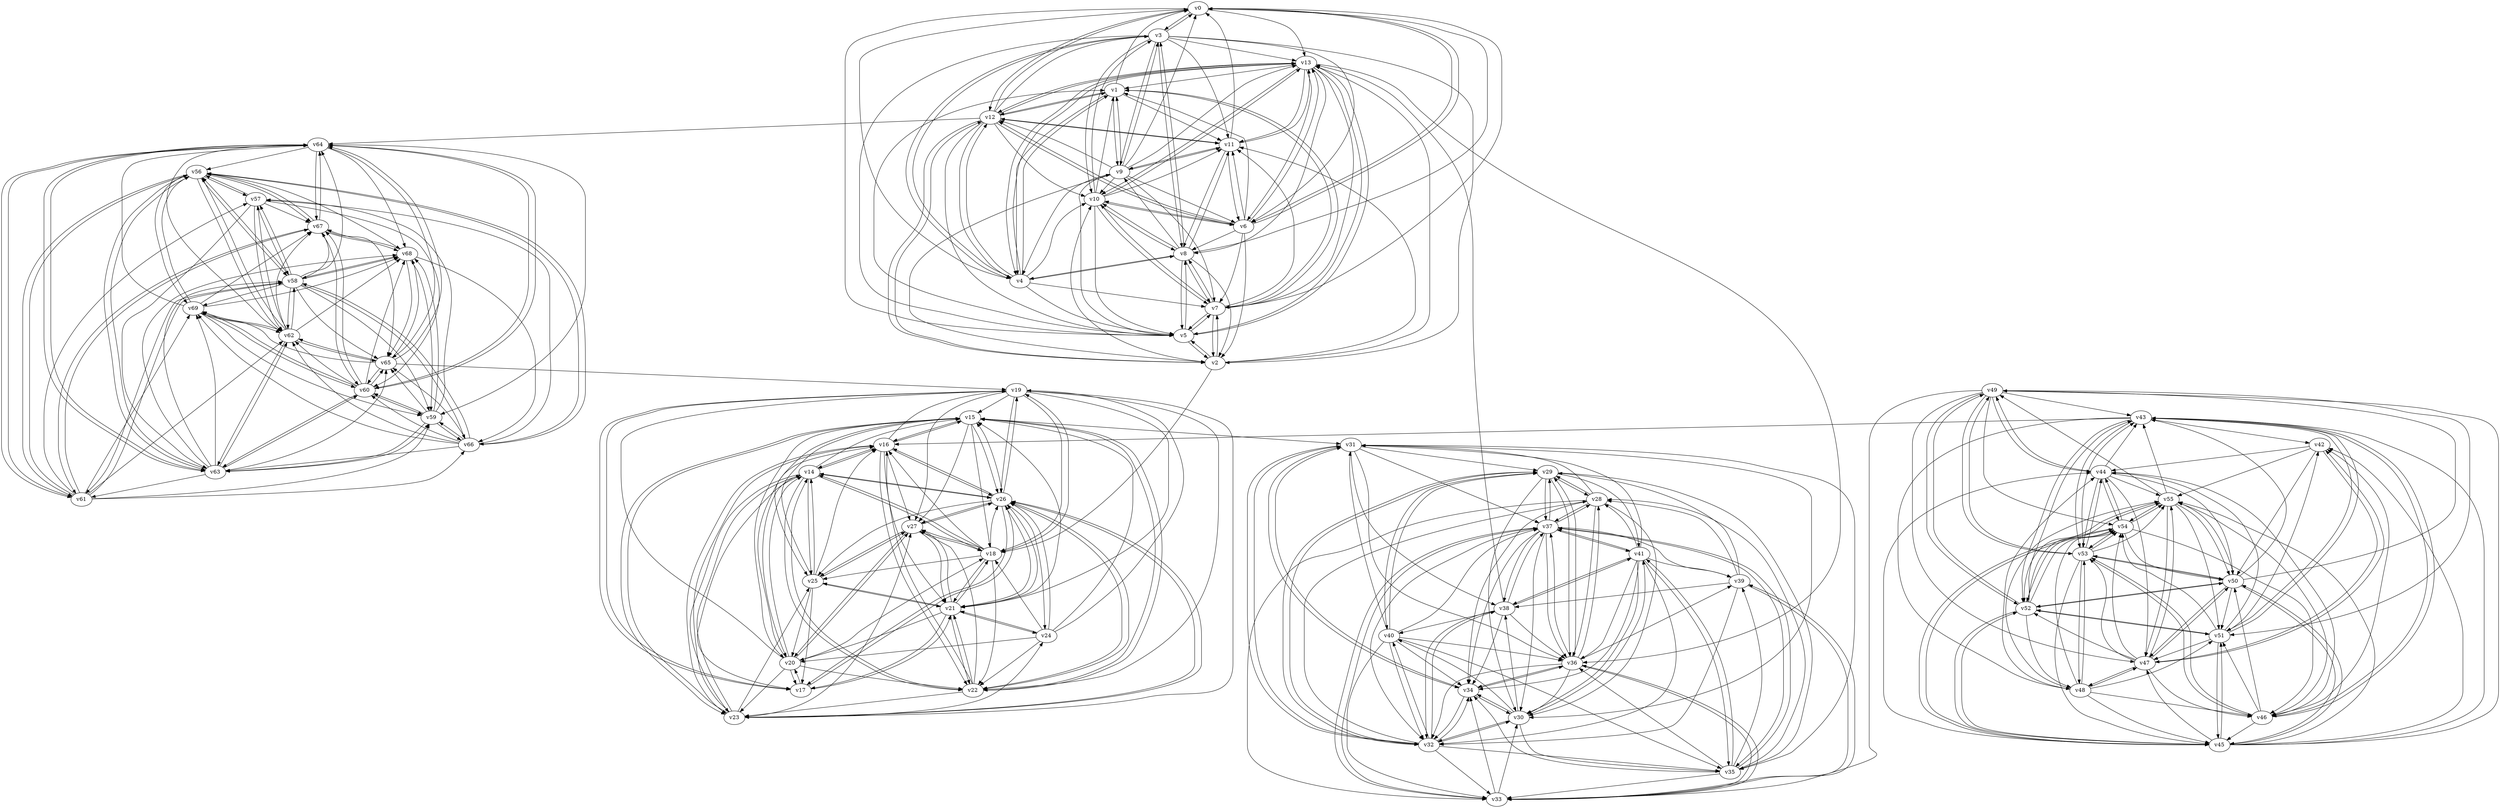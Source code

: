 digraph buchi_test104 {
    v0 [name="v0", player=0, priority=0];
    v1 [name="v1", player=1, priority=0];
    v2 [name="v2", player=0, priority=0];
    v3 [name="v3", player=0, priority=1];
    v4 [name="v4", player=1, priority=0];
    v5 [name="v5", player=1, priority=1];
    v6 [name="v6", player=0, priority=1];
    v7 [name="v7", player=1, priority=0];
    v8 [name="v8", player=1, priority=1];
    v9 [name="v9", player=1, priority=0];
    v10 [name="v10", player=0, priority=0];
    v11 [name="v11", player=1, priority=1];
    v12 [name="v12", player=1, priority=1];
    v13 [name="v13", player=1, priority=0];
    v14 [name="v14", player=1, priority=0];
    v15 [name="v15", player=1, priority=1];
    v16 [name="v16", player=1, priority=0];
    v17 [name="v17", player=0, priority=0];
    v18 [name="v18", player=0, priority=1];
    v19 [name="v19", player=1, priority=1];
    v20 [name="v20", player=0, priority=1];
    v21 [name="v21", player=1, priority=0];
    v22 [name="v22", player=1, priority=0];
    v23 [name="v23", player=0, priority=1];
    v24 [name="v24", player=1, priority=1];
    v25 [name="v25", player=1, priority=0];
    v26 [name="v26", player=0, priority=0];
    v27 [name="v27", player=1, priority=1];
    v28 [name="v28", player=0, priority=1];
    v29 [name="v29", player=0, priority=1];
    v30 [name="v30", player=0, priority=1];
    v31 [name="v31", player=0, priority=1];
    v32 [name="v32", player=0, priority=1];
    v33 [name="v33", player=1, priority=0];
    v34 [name="v34", player=0, priority=1];
    v35 [name="v35", player=0, priority=0];
    v36 [name="v36", player=1, priority=1];
    v37 [name="v37", player=1, priority=0];
    v38 [name="v38", player=1, priority=1];
    v39 [name="v39", player=1, priority=0];
    v40 [name="v40", player=0, priority=1];
    v41 [name="v41", player=1, priority=1];
    v42 [name="v42", player=0, priority=0];
    v43 [name="v43", player=0, priority=1];
    v44 [name="v44", player=1, priority=1];
    v45 [name="v45", player=1, priority=1];
    v46 [name="v46", player=1, priority=0];
    v47 [name="v47", player=0, priority=1];
    v48 [name="v48", player=1, priority=1];
    v49 [name="v49", player=0, priority=1];
    v50 [name="v50", player=0, priority=0];
    v51 [name="v51", player=1, priority=0];
    v52 [name="v52", player=0, priority=0];
    v53 [name="v53", player=0, priority=1];
    v54 [name="v54", player=0, priority=0];
    v55 [name="v55", player=1, priority=0];
    v56 [name="v56", player=0, priority=1];
    v57 [name="v57", player=0, priority=1];
    v58 [name="v58", player=0, priority=0];
    v59 [name="v59", player=0, priority=1];
    v60 [name="v60", player=1, priority=1];
    v61 [name="v61", player=1, priority=1];
    v62 [name="v62", player=0, priority=0];
    v63 [name="v63", player=0, priority=0];
    v64 [name="v64", player=1, priority=1];
    v65 [name="v65", player=1, priority=1];
    v66 [name="v66", player=0, priority=1];
    v67 [name="v67", player=1, priority=1];
    v68 [name="v68", player=0, priority=1];
    v69 [name="v69", player=0, priority=0];
    v26 -> v21;
    v47 -> v53;
    v67 -> v68;
    v18 -> v26;
    v8 -> v0;
    v29 -> v32;
    v8 -> v9;
    v48 -> v45;
    v0 -> v5;
    v29 -> v41;
    v19 -> v18;
    v48 -> v54;
    v63 -> v61;
    v52 -> v51;
    v44 -> v47;
    v3 -> v6;
    v14 -> v15;
    v34 -> v30;
    v66 -> v62;
    v37 -> v35;
    v55 -> v43;
    v15 -> v16;
    v26 -> v16;
    v55 -> v52;
    v47 -> v48;
    v15 -> v25;
    v26 -> v25;
    v18 -> v21;
    v59 -> v68;
    v8 -> v4;
    v11 -> v0;
    v29 -> v36;
    v40 -> v36;
    v11 -> v9;
    v63 -> v56;
    v41 -> v28;
    v41 -> v37;
    v25 -> v20;
    v62 -> v69;
    v22 -> v14;
    v3 -> v10;
    v22 -> v23;
    v66 -> v57;
    v37 -> v30;
    v36 -> v34;
    v55 -> v47;
    v18 -> v16;
    v47 -> v52;
    v59 -> v63;
    v21 -> v18;
    v40 -> v31;
    v58 -> v67;
    v48 -> v44;
    v21 -> v27;
    v69 -> v67;
    v29 -> v40;
    v48 -> v53;
    v10 -> v8;
    v41 -> v32;
    v2 -> v13;
    v25 -> v15;
    v33 -> v37;
    v51 -> v45;
    v3 -> v5;
    v51 -> v54;
    v22 -> v27;
    v14 -> v23;
    v36 -> v29;
    v7 -> v2;
    v55 -> v51;
    v28 -> v34;
    v7 -> v11;
    v58 -> v62;
    v69 -> v62;
    v21 -> v22;
    v29 -> v35;
    v40 -> v35;
    v61 -> v67;
    v10 -> v3;
    v54 -> v46;
    v54 -> v55;
    v62 -> v68;
    v3 -> v0;
    v3 -> v9;
    v35 -> v41;
    v14 -> v18;
    v66 -> v56;
    v17 -> v20;
    v36 -> v33;
    v65 -> v69;
    v55 -> v46;
    v28 -> v29;
    v47 -> v42;
    v6 -> v10;
    v58 -> v57;
    v21 -> v17;
    v50 -> v53;
    v29 -> v30;
    v58 -> v66;
    v21 -> v26;
    v61 -> v62;
    v10 -> v7;
    v2 -> v12;
    v25 -> v14;
    v54 -> v50;
    v62 -> v63;
    v32 -> v31;
    v51 -> v44;
    v3 -> v4;
    v32 -> v40;
    v35 -> v36;
    v13 -> v36;
    v36 -> v28;
    v9 -> v11;
    v65 -> v64;
    v57 -> v60;
    v36 -> v37;
    v28 -> v33;
    v47 -> v46;
    v58 -> v61;
    v42 -> v44;
    v61 -> v57;
    v61 -> v66;
    v39 -> v29;
    v39 -> v38;
    v31 -> v34;
    v10 -> v11;
    v2 -> v7;
    v54 -> v45;
    v62 -> v58;
    v24 -> v22;
    v32 -> v35;
    v64 -> v67;
    v16 -> v27;
    v43 -> v53;
    v5 -> v8;
    v9 -> v6;
    v17 -> v19;
    v36 -> v32;
    v49 -> v51;
    v65 -> v68;
    v28 -> v37;
    v6 -> v0;
    v50 -> v43;
    v58 -> v56;
    v69 -> v56;
    v50 -> v52;
    v58 -> v65;
    v39 -> v33;
    v31 -> v29;
    v10 -> v6;
    v23 -> v25;
    v31 -> v38;
    v2 -> v11;
    v13 -> v8;
    v32 -> v30;
    v24 -> v26;
    v64 -> v62;
    v16 -> v22;
    v56 -> v67;
    v9 -> v1;
    v46 -> v50;
    v9 -> v10;
    v68 -> v59;
    v6 -> v13;
    v50 -> v47;
    v69 -> v60;
    v30 -> v41;
    v61 -> v56;
    v39 -> v28;
    v60 -> v69;
    v54 -> v44;
    v43 -> v16;
    v13 -> v12;
    v53 -> v48;
    v24 -> v21;
    v16 -> v26;
    v56 -> v62;
    v38 -> v32;
    v5 -> v7;
    v46 -> v45;
    v38 -> v41;
    v57 -> v63;
    v19 -> v27;
    v50 -> v51;
    v42 -> v47;
    v12 -> v6;
    v20 -> v19;
    v39 -> v32;
    v23 -> v15;
    v60 -> v64;
    v23 -> v24;
    v31 -> v37;
    v13 -> v7;
    v53 -> v43;
    v64 -> v61;
    v16 -> v21;
    v56 -> v57;
    v56 -> v66;
    v5 -> v2;
    v9 -> v0;
    v38 -> v36;
    v57 -> v58;
    v68 -> v58;
    v49 -> v54;
    v27 -> v26;
    v19 -> v22;
    v63 -> v65;
    v30 -> v40;
    v12 -> v1;
    v20 -> v14;
    v12 -> v10;
    v20 -> v23;
    v60 -> v59;
    v52 -> v55;
    v31 -> v32;
    v60 -> v68;
    v1 -> v0;
    v1 -> v9;
    v13 -> v11;
    v45 -> v43;
    v64 -> v56;
    v37 -> v39;
    v45 -> v52;
    v64 -> v65;
    v38 -> v13;
    v56 -> v61;
    v15 -> v20;
    v18 -> v25;
    v38 -> v40;
    v27 -> v21;
    v19 -> v17;
    v0 -> v13;
    v11 -> v13;
    v19 -> v26;
    v63 -> v60;
    v30 -> v35;
    v63 -> v69;
    v12 -> v5;
    v20 -> v18;
    v4 -> v1;
    v23 -> v14;
    v52 -> v50;
    v60 -> v63;
    v4 -> v10;
    v44 -> v46;
    v44 -> v55;
    v1 -> v4;
    v37 -> v34;
    v45 -> v47;
    v64 -> v60;
    v26 -> v15;
    v26 -> v24;
    v49 -> v44;
    v8 -> v3;
    v27 -> v25;
    v11 -> v8;
    v19 -> v21;
    v63 -> v64;
    v12 -> v0;
    v41 -> v36;
    v52 -> v45;
    v4 -> v5;
    v52 -> v54;
    v60 -> v67;
    v44 -> v50;
    v53 -> v46;
    v37 -> v29;
    v66 -> v65;
    v45 -> v42;
    v37 -> v38;
    v45 -> v51;
    v26 -> v19;
    v8 -> v7;
    v27 -> v20;
    v0 -> v3;
    v0 -> v12;
    v11 -> v12;
    v63 -> v59;
    v63 -> v68;
    v41 -> v31;
    v12 -> v4;
    v4 -> v0;
    v33 -> v36;
    v52 -> v49;
    v44 -> v54;
    v3 -> v13;
    v22 -> v26;
    v14 -> v22;
    v66 -> v60;
    v37 -> v33;
    v66 -> v69;
    v7 -> v1;
    v26 -> v14;
    v55 -> v50;
    v7 -> v10;
    v15 -> v23;
    v26 -> v23;
    v67 -> v61;
    v18 -> v19;
    v47 -> v55;
    v59 -> v57;
    v59 -> v66;
    v8 -> v2;
    v40 -> v34;
    v8 -> v11;
    v48 -> v47;
    v0 -> v7;
    v41 -> v35;
    v62 -> v67;
    v25 -> v27;
    v44 -> v49;
    v3 -> v8;
    v22 -> v21;
    v14 -> v17;
    v14 -> v26;
    v37 -> v28;
    v7 -> v5;
    v15 -> v18;
    v55 -> v54;
    v67 -> v56;
    v18 -> v14;
    v47 -> v50;
    v67 -> v65;
    v40 -> v29;
    v21 -> v25;
    v48 -> v51;
    v41 -> v30;
    v41 -> v39;
    v51 -> v43;
    v22 -> v16;
    v51 -> v52;
    v43 -> v48;
    v66 -> v59;
    v55 -> v49;
    v47 -> v54;
    v21 -> v20;
    v40 -> v33;
    v58 -> v69;
    v48 -> v46;
    v10 -> v1;
    v62 -> v57;
    v25 -> v17;
    v54 -> v53;
    v33 -> v30;
    v32 -> v34;
    v51 -> v47;
    v35 -> v39;
    v14 -> v16;
    v43 -> v52;
    v14 -> v25;
    v66 -> v63;
    v28 -> v36;
    v6 -> v8;
    v21 -> v15;
    v29 -> v28;
    v58 -> v64;
    v69 -> v64;
    v21 -> v24;
    v29 -> v37;
    v40 -> v37;
    v61 -> v69;
    v10 -> v5;
    v2 -> v10;
    v25 -> v21;
    v32 -> v29;
    v51 -> v42;
    v32 -> v38;
    v3 -> v2;
    v35 -> v34;
    v3 -> v11;
    v66 -> v58;
    v65 -> v62;
    v28 -> v31;
    v57 -> v67;
    v68 -> v67;
    v6 -> v12;
    v58 -> v59;
    v69 -> v59;
    v50 -> v55;
    v40 -> v32;
    v58 -> v68;
    v69 -> v68;
    v61 -> v64;
    v2 -> v5;
    v62 -> v56;
    v25 -> v16;
    v54 -> v52;
    v62 -> v65;
    v24 -> v20;
    v32 -> v33;
    v12 -> v64;
    v43 -> v42;
    v43 -> v51;
    v9 -> v4;
    v46 -> v53;
    v36 -> v30;
    v9 -> v13;
    v17 -> v26;
    v57 -> v62;
    v36 -> v39;
    v6 -> v7;
    v61 -> v59;
    v42 -> v55;
    v20 -> v27;
    v31 -> v36;
    v10 -> v13;
    v13 -> v6;
    v2 -> v18;
    v24 -> v15;
    v32 -> v28;
    v35 -> v33;
    v43 -> v46;
    v5 -> v1;
    v17 -> v21;
    v49 -> v53;
    v28 -> v30;
    v68 -> v66;
    v6 -> v2;
    v6 -> v11;
    v50 -> v45;
    v42 -> v50;
    v20 -> v22;
    v23 -> v27;
    v13 -> v1;
    v13 -> v10;
    v24 -> v19;
    v53 -> v55;
    v16 -> v15;
    v35 -> v28;
    v35 -> v37;
    v56 -> v69;
    v46 -> v43;
    v9 -> v3;
    v9 -> v12;
    v30 -> v34;
    v50 -> v49;
    v61 -> v58;
    v20 -> v17;
    v12 -> v13;
    v60 -> v62;
    v31 -> v35;
    v13 -> v5;
    v1 -> v12;
    v53 -> v50;
    v64 -> v59;
    v16 -> v19;
    v45 -> v55;
    v64 -> v68;
    v38 -> v34;
    v5 -> v9;
    v65 -> v60;
    v9 -> v7;
    v49 -> v43;
    v57 -> v56;
    v49 -> v52;
    v68 -> v65;
    v6 -> v1;
    v30 -> v38;
    v31 -> v30;
    v4 -> v13;
    v23 -> v26;
    v34 -> v32;
    v1 -> v7;
    v53 -> v45;
    v24 -> v18;
    v53 -> v54;
    v65 -> v19;
    v16 -> v14;
    v45 -> v50;
    v64 -> v63;
    v16 -> v23;
    v56 -> v68;
    v15 -> v27;
    v26 -> v27;
    v46 -> v42;
    v9 -> v2;
    v5 -> v13;
    v46 -> v51;
    v49 -> v47;
    v19 -> v15;
    v63 -> v58;
    v12 -> v3;
    v20 -> v16;
    v52 -> v48;
    v4 -> v8;
    v44 -> v53;
    v13 -> v4;
    v34 -> v36;
    v1 -> v11;
    v37 -> v32;
    v53 -> v49;
    v37 -> v41;
    v45 -> v54;
    v56 -> v63;
    v26 -> v22;
    v15 -> v22;
    v67 -> v60;
    v49 -> v33;
    v15 -> v31;
    v18 -> v27;
    v59 -> v65;
    v8 -> v10;
    v0 -> v6;
    v11 -> v6;
    v48 -> v55;
    v63 -> v62;
    v41 -> v34;
    v52 -> v43;
    v4 -> v3;
    v33 -> v39;
    v23 -> v16;
    v60 -> v65;
    v4 -> v12;
    v34 -> v31;
    v53 -> v44;
    v37 -> v36;
    v45 -> v49;
    v56 -> v58;
    v26 -> v17;
    v15 -> v26;
    v67 -> v64;
    v18 -> v22;
    v59 -> v60;
    v38 -> v37;
    v8 -> v5;
    v27 -> v18;
    v19 -> v23;
    v30 -> v32;
    v12 -> v2;
    v41 -> v38;
    v33 -> v34;
    v12 -> v11;
    v4 -> v7;
    v44 -> v43;
    v22 -> v15;
    v14 -> v20;
    v45 -> v44;
    v7 -> v8;
}
